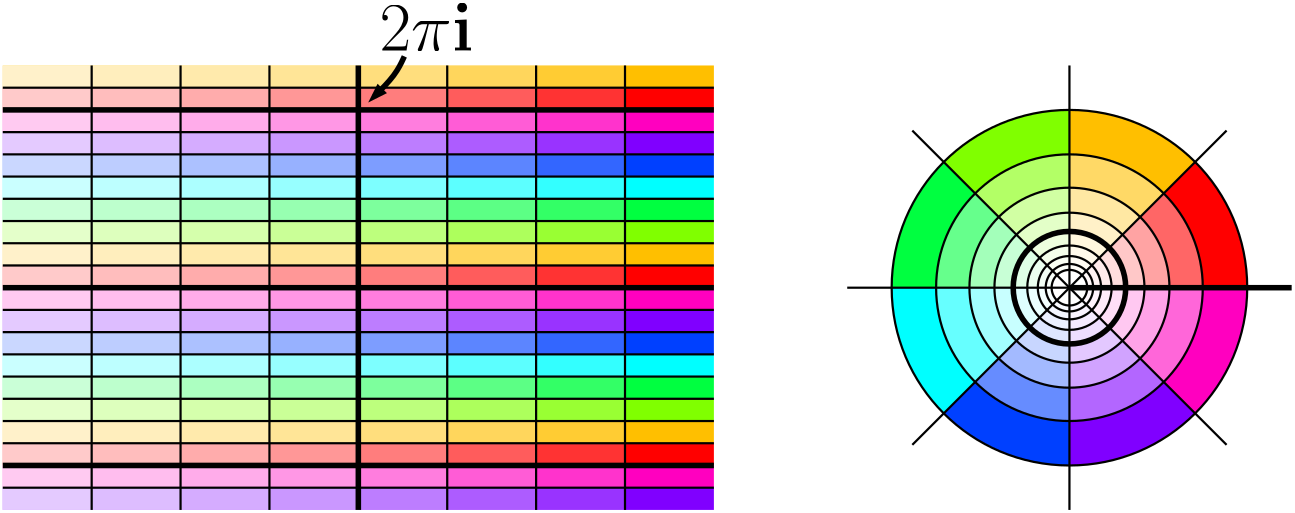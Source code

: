 <?xml version="1.0"?>
<!DOCTYPE ipe SYSTEM "ipe.dtd">
<ipe version="70107" creator="Ipe 7.1.8">
<info created="D:20140725150342" modified="D:20160228124056"/>
<preamble>\usepackage{amsmath}
\usepackage{amssymb}</preamble>
<ipestyle name="basic">
<symbol name="arrow/arc(spx)">
<path stroke="sym-stroke" fill="sym-stroke" pen="sym-pen">
0 0 m
-1 0.333 l
-1 -0.333 l
h
</path>
</symbol>
<symbol name="arrow/farc(spx)">
<path stroke="sym-stroke" fill="white" pen="sym-pen">
0 0 m
-1 0.333 l
-1 -0.333 l
h
</path>
</symbol>
<symbol name="mark/circle(sx)" transformations="translations">
<path fill="sym-stroke">
0.6 0 0 0.6 0 0 e
0.4 0 0 0.4 0 0 e
</path>
</symbol>
<symbol name="mark/disk(sx)" transformations="translations">
<path fill="sym-stroke">
0.6 0 0 0.6 0 0 e
</path>
</symbol>
<symbol name="mark/fdisk(sfx)" transformations="translations">
<group>
<path fill="sym-fill">
0.5 0 0 0.5 0 0 e
</path>
<path fill="sym-stroke" fillrule="eofill">
0.6 0 0 0.6 0 0 e
0.4 0 0 0.4 0 0 e
</path>
</group>
</symbol>
<symbol name="mark/box(sx)" transformations="translations">
<path fill="sym-stroke" fillrule="eofill">
-0.6 -0.6 m
0.6 -0.6 l
0.6 0.6 l
-0.6 0.6 l
h
-0.4 -0.4 m
0.4 -0.4 l
0.4 0.4 l
-0.4 0.4 l
h
</path>
</symbol>
<symbol name="mark/square(sx)" transformations="translations">
<path fill="sym-stroke">
-0.6 -0.6 m
0.6 -0.6 l
0.6 0.6 l
-0.6 0.6 l
h
</path>
</symbol>
<symbol name="mark/fsquare(sfx)" transformations="translations">
<group>
<path fill="sym-fill">
-0.5 -0.5 m
0.5 -0.5 l
0.5 0.5 l
-0.5 0.5 l
h
</path>
<path fill="sym-stroke" fillrule="eofill">
-0.6 -0.6 m
0.6 -0.6 l
0.6 0.6 l
-0.6 0.6 l
h
-0.4 -0.4 m
0.4 -0.4 l
0.4 0.4 l
-0.4 0.4 l
h
</path>
</group>
</symbol>
<symbol name="mark/cross(sx)" transformations="translations">
<group>
<path fill="sym-stroke">
-0.43 -0.57 m
0.57 0.43 l
0.43 0.57 l
-0.57 -0.43 l
h
</path>
<path fill="sym-stroke">
-0.43 0.57 m
0.57 -0.43 l
0.43 -0.57 l
-0.57 0.43 l
h
</path>
</group>
</symbol>
<symbol name="arrow/fnormal(spx)">
<path stroke="sym-stroke" fill="white" pen="sym-pen">
0 0 m
-1 0.333 l
-1 -0.333 l
h
</path>
</symbol>
<symbol name="arrow/pointed(spx)">
<path stroke="sym-stroke" fill="sym-stroke" pen="sym-pen">
0 0 m
-1 0.333 l
-0.8 0 l
-1 -0.333 l
h
</path>
</symbol>
<symbol name="arrow/fpointed(spx)">
<path stroke="sym-stroke" fill="white" pen="sym-pen">
0 0 m
-1 0.333 l
-0.8 0 l
-1 -0.333 l
h
</path>
</symbol>
<symbol name="arrow/linear(spx)">
<path stroke="sym-stroke" pen="sym-pen">
-1 0.333 m
0 0 l
-1 -0.333 l
</path>
</symbol>
<symbol name="arrow/fdouble(spx)">
<path stroke="sym-stroke" fill="white" pen="sym-pen">
0 0 m
-1 0.333 l
-1 -0.333 l
h
-1 0 m
-2 0.333 l
-2 -0.333 l
h
</path>
</symbol>
<symbol name="arrow/double(spx)">
<path stroke="sym-stroke" fill="sym-stroke" pen="sym-pen">
0 0 m
-1 0.333 l
-1 -0.333 l
h
-1 0 m
-2 0.333 l
-2 -0.333 l
h
</path>
</symbol>
<pen name="heavier" value="0.8"/>
<pen name="fat" value="1.2"/>
<pen name="ultrafat" value="2"/>
<symbolsize name="large" value="5"/>
<symbolsize name="small" value="2"/>
<symbolsize name="tiny" value="1.1"/>
<arrowsize name="large" value="10"/>
<arrowsize name="small" value="5"/>
<arrowsize name="tiny" value="3"/>
<color name="red" value="1 0 0"/>
<color name="green" value="0 1 0"/>
<color name="blue" value="0 0 1"/>
<color name="yellow" value="1 1 0"/>
<color name="orange" value="1 0.647 0"/>
<color name="gold" value="1 0.843 0"/>
<color name="purple" value="0.627 0.125 0.941"/>
<color name="gray" value="0.745"/>
<color name="brown" value="0.647 0.165 0.165"/>
<color name="navy" value="0 0 0.502"/>
<color name="pink" value="1 0.753 0.796"/>
<color name="seagreen" value="0.18 0.545 0.341"/>
<color name="turquoise" value="0.251 0.878 0.816"/>
<color name="violet" value="0.933 0.51 0.933"/>
<color name="darkblue" value="0 0 0.545"/>
<color name="darkcyan" value="0 0.545 0.545"/>
<color name="darkgray" value="0.663"/>
<color name="darkgreen" value="0 0.392 0"/>
<color name="darkmagenta" value="0.545 0 0.545"/>
<color name="darkorange" value="1 0.549 0"/>
<color name="darkred" value="0.545 0 0"/>
<color name="lightblue" value="0.678 0.847 0.902"/>
<color name="lightcyan" value="0.878 1 1"/>
<color name="lightgray" value="0.827"/>
<color name="lightgreen" value="0.565 0.933 0.565"/>
<color name="lightyellow" value="1 1 0.878"/>
<dashstyle name="dashed" value="[4] 0"/>
<dashstyle name="dotted" value="[1 3] 0"/>
<dashstyle name="dash dotted" value="[4 2 1 2] 0"/>
<dashstyle name="dash dot dotted" value="[4 2 1 2 1 2] 0"/>
<textsize name="large" value="\large"/>
<textsize name="small" value="\small"/>
<textsize name="tiny" value="\tiny"/>
<textsize name="Large" value="\Large"/>
<textsize name="LARGE" value="\LARGE"/>
<textsize name="huge" value="\huge"/>
<textsize name="Huge" value="\Huge"/>
<textsize name="footnote" value="\footnotesize"/>
<textstyle name="center" begin="\begin{center}" end="\end{center}"/>
<textstyle name="itemize" begin="\begin{itemize}" end="\end{itemize}"/>
<textstyle name="item" begin="\begin{itemize}\item{}" end="\end{itemize}"/>
<gridsize name="4 pts" value="4"/>
<gridsize name="8 pts (~3 mm)" value="8"/>
<gridsize name="16 pts (~6 mm)" value="16"/>
<gridsize name="32 pts (~12 mm)" value="32"/>
<gridsize name="10 pts (~3.5 mm)" value="10"/>
<gridsize name="20 pts (~7 mm)" value="20"/>
<gridsize name="14 pts (~5 mm)" value="14"/>
<gridsize name="28 pts (~10 mm)" value="28"/>
<gridsize name="56 pts (~20 mm)" value="56"/>
<anglesize name="90 deg" value="90"/>
<anglesize name="60 deg" value="60"/>
<anglesize name="45 deg" value="45"/>
<anglesize name="30 deg" value="30"/>
<anglesize name="22.5 deg" value="22.5"/>
<tiling name="falling" angle="-60" step="4" width="1"/>
<tiling name="rising" angle="30" step="4" width="1"/>
</ipestyle>
<ipestyle name="gradient">
<gradient name="radazul" type="radial" coords="226 209 0 226 209 100" extend="yes">
 <stop offset="0" color="0.592 0.592 0.988"/>
 <stop offset="1" color="0.87"/>
</gradient>
<gradient name="radverde" type="radial" coords="226 209 0 226 209 60" extend="yes">
 <stop offset="0" color="0.592 0.988 0.592"/>
 <stop offset="1" color="0.87"/>
</gradient>
<gradient name="radgris1" type="radial" coords="432 672 0 432 672 70" extend="yes">
 <stop offset="0" color="0.062"/>
 <stop offset="1" color="1"/>
</gradient>
<gradient name="radgris2" type="radial" coords="432 672 0 432 672 70" extend="yes">
 <stop offset="0" color="0.125"/>
 <stop offset="1" color="1"/>
</gradient>
<gradient name="radgris3" type="radial" coords="432 672 0 432 672 70" extend="yes">
 <stop offset="0" color="0.187"/>
 <stop offset="1" color="1"/>
</gradient>
<gradient name="radgris4" type="radial" coords="432 672 0 432 672 70" extend="yes">
 <stop offset="0" color="0.25"/>
 <stop offset="1" color="1"/>
</gradient>
<gradient name="radgris5" type="radial" coords="432 672 0 432 672 70" extend="yes">
 <stop offset="0" color="0.312"/>
 <stop offset="1" color="1"/>
</gradient>
<gradient name="radgris6" type="radial" coords="432 672 0 432 672 70" extend="yes">
 <stop offset="0" color="0.375"/>
 <stop offset="1" color="1"/>
</gradient>
<gradient name="radgris7" type="radial" coords="432 672 0 432 672 70" extend="yes">
 <stop offset="0" color="0.437"/>
 <stop offset="1" color="1"/>
</gradient>
<gradient name="radgris8" type="radial" coords="432 672 0 432 672 70" extend="yes">
 <stop offset="0" color="0.5"/>
 <stop offset="1" color="1"/>
</gradient>
<gradient name="radgris9" type="radial" coords="432 672 0 432 672 70" extend="yes">
 <stop offset="0" color="0.562"/>
 <stop offset="1" color="1"/>
</gradient>
<gradient name="radgris10" type="radial" coords="432 672 0 432 672 70" extend="yes">
 <stop offset="0" color="0.625"/>
 <stop offset="1" color="1"/>
</gradient>
<gradient name="radgris11" type="radial" coords="432 672 0 432 672 70" extend="yes">
 <stop offset="0" color="0.687"/>
 <stop offset="1" color="1"/>
</gradient>
<gradient name="radgris12" type="radial" coords="432 672 0 432 672 70" extend="yes">
 <stop offset="0" color="0.75"/>
 <stop offset="1" color="1"/>
</gradient>
<gradient name="radgris13" type="radial" coords="432 672 0 432 672 70" extend="yes">
 <stop offset="0" color="0.812"/>
 <stop offset="1" color="1"/>
</gradient>
<gradient name="radgris14" type="radial" coords="432 672 0 432 672 70" extend="yes">
 <stop offset="0" color="0.875"/>
 <stop offset="1" color="1"/>
</gradient>
<gradient name="radgris15" type="radial" coords="432 672 0 432 672 70" extend="yes">
 <stop offset="0" color="0.937"/>
 <stop offset="1" color="1"/>
</gradient>
<gradient name="radgris0" type="radial" coords="432 672 0 432 672 70" extend="yes">
 <stop offset="0" color="0"/>
 <stop offset="1" color="1"/>
</gradient>
<gradient name="lingris" type="axial" coords="309.1 485.5 309.1 400" extend="yes">
 <stop offset="0" color="0.9"/>
 <stop offset="1" color="1"/>
</gradient>
<gradient name="linnegro" type="axial" coords="309.1 485.5 309.1 400" extend="yes">
 <stop offset="0" color="0"/>
 <stop offset="1" color="1"/>
</gradient>
<gradient name="radgris" type="radial" coords="304 736 0 304 736 400" extend="yes">
 <stop offset="0" color="0.9"/>
 <stop offset="0.6" color="0.9"/>
 <stop offset="1" color="1"/>
</gradient>
<gradient name="radnegro" type="radial" coords="304 736 0 304 736 400" extend="yes">
 <stop offset="0" color="0"/>
 <stop offset="0.6" color="0"/>
 <stop offset="1" color="1"/>
</gradient>
<gradient name="fermion" type="radial" coords="396 310 2 400 300 20" extend="yes">
 <stop offset="0" color="1"/>
 <stop offset="1" color="0 0 1"/>
</gradient>
<gradient name="fermion2" type="radial" coords="396 310 2 400 300 20" extend="yes">
 <stop offset="0" color="1"/>
 <stop offset="1" color="0.2"/>
</gradient>
<gradient name="boson" type="radial" coords="300 300 0 300 300 20">
 <stop offset="0" color="1 1 0"/>
 <stop offset="1" color="1"/>
</gradient>
<gradient name="logica" type="radial" coords="297.5 341.114 0 297.5 341.114 400" extend="yes">
 <stop offset="0" color="0.2"/>
 <stop offset="1" color="1 1 0"/>
</gradient>
<gradient name="verde" type="radial" coords="297.5 341.114 0 297.5 341.114 400" extend="yes">
 <stop offset="0" color="1"/>
 <stop offset="0.6" color="1"/>
 <stop offset="1" color="0.54 0.81 0.54"/>
</gradient>
</ipestyle>
<ipestyle name="prueba">
<symbol name="arrow/arc(spx)">
<path stroke="sym-stroke" fill="sym-stroke" pen="sym-pen">
0 0 m
-1 0.333 l
-1 -0.333 l
h
</path>
</symbol>
<symbol name="arrow/farc(spx)">
<path stroke="sym-stroke" fill="white" pen="sym-pen">
0 0 m
-1 0.333 l
-1 -0.333 l
h
</path>
</symbol>
<symbol name="mark/circle(sx)" transformations="translations">
<path fill="sym-stroke">
0.6 0 0 0.6 0 0 e
0.4 0 0 0.4 0 0 e
</path>
</symbol>
<symbol name="mark/disk(sx)" transformations="translations">
<path fill="sym-stroke">
0.6 0 0 0.6 0 0 e
</path>
</symbol>
<symbol name="mark/fdisk(sfx)" transformations="translations">
<group>
<path fill="sym-fill">
0.5 0 0 0.5 0 0 e
</path>
<path fill="sym-stroke" fillrule="eofill">
0.6 0 0 0.6 0 0 e
0.4 0 0 0.4 0 0 e
</path>
</group>
</symbol>
<symbol name="mark/box(sx)" transformations="translations">
<path fill="sym-stroke" fillrule="eofill">
-0.6 -0.6 m
0.6 -0.6 l
0.6 0.6 l
-0.6 0.6 l
h
-0.4 -0.4 m
0.4 -0.4 l
0.4 0.4 l
-0.4 0.4 l
h
</path>
</symbol>
<symbol name="mark/square(sx)" transformations="translations">
<path fill="sym-stroke">
-0.6 -0.6 m
0.6 -0.6 l
0.6 0.6 l
-0.6 0.6 l
h
</path>
</symbol>
<symbol name="mark/fsquare(sfx)" transformations="translations">
<group>
<path fill="sym-fill">
-0.5 -0.5 m
0.5 -0.5 l
0.5 0.5 l
-0.5 0.5 l
h
</path>
<path fill="sym-stroke" fillrule="eofill">
-0.6 -0.6 m
0.6 -0.6 l
0.6 0.6 l
-0.6 0.6 l
h
-0.4 -0.4 m
0.4 -0.4 l
0.4 0.4 l
-0.4 0.4 l
h
</path>
</group>
</symbol>
<symbol name="mark/cross(sx)" transformations="translations">
<group>
<path fill="sym-stroke">
-0.43 -0.57 m
0.57 0.43 l
0.43 0.57 l
-0.57 -0.43 l
h
</path>
<path fill="sym-stroke">
-0.43 0.57 m
0.57 -0.43 l
0.43 -0.57 l
-0.57 0.43 l
h
</path>
</group>
</symbol>
<symbol name="arrow/fnormal(spx)">
<path stroke="sym-stroke" fill="white" pen="sym-pen">
0 0 m
-1 0.333 l
-1 -0.333 l
h
</path>
</symbol>
<symbol name="arrow/pointed(spx)">
<path stroke="sym-stroke" fill="sym-stroke" pen="sym-pen">
0 0 m
-1 0.333 l
-0.8 0 l
-1 -0.333 l
h
</path>
</symbol>
<symbol name="arrow/fpointed(spx)">
<path stroke="sym-stroke" fill="white" pen="sym-pen">
0 0 m
-1 0.333 l
-0.8 0 l
-1 -0.333 l
h
</path>
</symbol>
<symbol name="arrow/linear(spx)">
<path stroke="sym-stroke" pen="sym-pen">
-1 0.333 m
0 0 l
-1 -0.333 l
</path>
</symbol>
<symbol name="arrow/fdouble(spx)">
<path stroke="sym-stroke" fill="white" pen="sym-pen">
0 0 m
-1 0.333 l
-1 -0.333 l
h
-1 0 m
-2 0.333 l
-2 -0.333 l
h
</path>
</symbol>
<symbol name="arrow/double(spx)">
<path stroke="sym-stroke" fill="sym-stroke" pen="sym-pen">
0 0 m
-1 0.333 l
-1 -0.333 l
h
-1 0 m
-2 0.333 l
-2 -0.333 l
h
</path>
</symbol>
<pen name="heavier" value="0.8"/>
<pen name="fat" value="1.2"/>
<pen name="ultrafat" value="2"/>
<symbolsize name="large" value="5"/>
<symbolsize name="small" value="2"/>
<symbolsize name="tiny" value="1.1"/>
<arrowsize name="large" value="10"/>
<arrowsize name="small" value="5"/>
<arrowsize name="tiny" value="3"/>
<color name="red" value="1 0 0"/>
<color name="green" value="0 1 0"/>
<color name="blue" value="0 0 1"/>
<color name="yellow" value="1 1 0"/>
<color name="orange" value="1 0.647 0"/>
<color name="gold" value="1 0.843 0"/>
<color name="purple" value="0.627 0.125 0.941"/>
<color name="gray" value="0.745"/>
<color name="brown" value="0.647 0.165 0.165"/>
<color name="navy" value="0 0 0.502"/>
<color name="pink" value="1 0.753 0.796"/>
<color name="seagreen" value="0.18 0.545 0.341"/>
<color name="turquoise" value="0.251 0.878 0.816"/>
<color name="violet" value="0.933 0.51 0.933"/>
<color name="darkblue" value="0 0 0.545"/>
<color name="darkcyan" value="0 0.545 0.545"/>
<color name="darkgray" value="0.663"/>
<color name="darkgreen" value="0 0.392 0"/>
<color name="darkmagenta" value="0.545 0 0.545"/>
<color name="darkorange" value="1 0.549 0"/>
<color name="darkred" value="0.545 0 0"/>
<color name="lightblue" value="0.678 0.847 0.902"/>
<color name="lightcyan" value="0.878 1 1"/>
<color name="lightgray" value="0.827"/>
<color name="lightgreen" value="0.565 0.933 0.565"/>
<color name="lightyellow" value="1 1 0.878"/>
<color name="gray7" value="0.87"/>
<color name="azul" value="0.237 0.659 0.659"/>
<color name="amarillo" value="0.957 0.969 0.714"/>
<dashstyle name="dashed" value="[4] 0"/>
<dashstyle name="dotted" value="[1 3] 0"/>
<dashstyle name="dash dotted" value="[4 2 1 2] 0"/>
<dashstyle name="dash dot dotted" value="[4 2 1 2 1 2] 0"/>
<dashstyle name="medium dashed" value="[8] 0"/>
<dashstyle name="large dashed" value="[12] 0"/>
<dashstyle name="Large dashed" value="[16] 0"/>
<dashstyle name="large dotted" value="[2 4] 0"/>
<textsize name="large" value="\large"/>
<textsize name="small" value="\small"/>
<textsize name="tiny" value="\tiny"/>
<textsize name="Large" value="\Large"/>
<textsize name="LARGE" value="\LARGE"/>
<textsize name="huge" value="\huge"/>
<textsize name="Huge" value="\Huge"/>
<textsize name="footnote" value="\footnotesize"/>
<textstyle name="center" begin="\begin{center}" end="\end{center}"/>
<textstyle name="itemize" begin="\begin{itemize}" end="\end{itemize}"/>
<textstyle name="item" begin="\begin{itemize}\item{}" end="\end{itemize}"/>
<gridsize name="4 pts" value="4"/>
<gridsize name="8 pts (~3 mm)" value="8"/>
<gridsize name="16 pts (~6 mm)" value="16"/>
<gridsize name="32 pts (~12 mm)" value="32"/>
<gridsize name="10 pts (~3.5 mm)" value="10"/>
<gridsize name="20 pts (~7 mm)" value="20"/>
<gridsize name="14 pts (~5 mm)" value="14"/>
<gridsize name="28 pts (~10 mm)" value="28"/>
<gridsize name="56 pts (~20 mm)" value="56"/>
<anglesize name="90 deg" value="90"/>
<anglesize name="60 deg" value="60"/>
<anglesize name="45 deg" value="45"/>
<anglesize name="30 deg" value="30"/>
<anglesize name="22.5 deg" value="22.5"/>
<opacity name="5%" value="0.05"/>
<opacity name="10%" value="0.1"/>
<opacity name="20%" value="0.2"/>
<opacity name="30%" value="0.3"/>
<opacity name="40%" value="0.4"/>
<opacity name="50%" value="0.5"/>
<opacity name="60%" value="0.6"/>
<opacity name="70%" value="0.7"/>
<opacity name="80%" value="0.8"/>
<opacity name="90%" value="0.9"/>
<gradient name="ball" type="radial" coords="-4 10 2 0 0 18">
 <stop offset="0" color="1"/>
 <stop offset="1" color="0 0 1"/>
</gradient>
<tiling name="falling" angle="-60" step="4" width="1"/>
<tiling name="rising" angle="30" step="4" width="1"/>
</ipestyle>
<page>
<layer name="alpha"/>
<view layers="alpha" active="alpha"/>
<path layer="alpha" matrix="1 0 0 1 0 56" fill="1 0 0.749">
64 584 m
64 576 l
320 576 l
320 584 l
h
</path>
<path matrix="1 0 0 1 0 48" fill="0.502 0 1">
64 584 m
64 576 l
320 576 l
320 584 l
h
</path>
<path matrix="1 0 0 1 0 40" fill="0 0.251 1">
64 584 m
64 576 l
320 576 l
320 584 l
h
</path>
<path matrix="1 0 0 1 0 24" fill="0 1 0.251">
64 584 m
64 576 l
320 576 l
320 584 l
h
</path>
<path matrix="1 0 0 1 0 32" fill="0 1 1">
64 584 m
64 576 l
320 576 l
320 584 l
h
</path>
<path matrix="1 0 0 1 0 16" fill="0.502 1 0">
64 584 m
64 576 l
320 576 l
320 584 l
h
</path>
<path matrix="1 0 0 1 0 8" fill="1 0.749 0">
64 584 m
64 576 l
320 576 l
320 584 l
h
</path>
<path fill="1 0 0">
64 584 m
64 576 l
320 576 l
320 584 l
h
</path>
<path matrix="1 0 0 1 0 -8" fill="1 0 0.749">
64 584 m
64 576 l
320 576 l
320 584 l
h
</path>
<path matrix="1 0 0 1 0 -16" fill="0.502 0 1">
64 584 m
64 576 l
320 576 l
320 584 l
h
</path>
<path matrix="1 0 0 1 0 -24" fill="0 0.251 1">
64 584 m
64 576 l
320 576 l
320 584 l
h
</path>
<path matrix="1 0 0 1 0 -40" fill="0 1 0.251">
64 584 m
64 576 l
320 576 l
320 584 l
h
</path>
<path matrix="1 0 0 1 0 -32" fill="0 1 1">
64 584 m
64 576 l
320 576 l
320 584 l
h
</path>
<path matrix="1 0 0 1 0 -48" fill="0.502 1 0">
64 584 m
64 576 l
320 576 l
320 584 l
h
</path>
<path matrix="1 0 0 1 0 -56" fill="1 0.749 0">
64 584 m
64 576 l
320 576 l
320 584 l
h
</path>
<path matrix="1 0 0 1 0 -64" fill="1 0 0">
64 584 m
64 576 l
320 576 l
320 584 l
h
</path>
<path matrix="1 0 0 1 0 72" fill="1 0.749 0">
64 584 m
64 576 l
320 576 l
320 584 l
h
</path>
<path matrix="1 0 0 1 0 64" fill="1 0 0">
64 584 m
64 576 l
320 576 l
320 584 l
h
</path>
<path matrix="1 0 0 1 0 -72" fill="1 0 0.749">
64 584 m
64 576 l
320 576 l
320 584 l
h
</path>
<path matrix="1 0 0 1 0 -80" fill="0.502 0 1">
64 584 m
64 576 l
320 576 l
320 584 l
h
</path>
<path matrix="1 0 0 1 0 200" fill="white" opacity="20%">
64 456 m
64 296 l
288 296 l
288 456 l
h
</path>
<path matrix="1 0 0 1 0 200" fill="white" opacity="20%">
64 456 m
64 296 l
256 296 l
256 456 l
h
</path>
<path matrix="1 0 0 1 0 200" fill="white" opacity="20%">
64 456 m
64 296 l
224 296 l
224 456 l
h
</path>
<path matrix="1 0 0 1 0 200" fill="white" opacity="20%">
64 456 m
64 296 l
192 296 l
192 456 l
h
</path>
<path matrix="1 0 0 1 0 200" fill="white" opacity="20%">
64 456 m
64 296 l
160 296 l
160 456 l
h
</path>
<path matrix="1 0 0 1 0 200" fill="white" opacity="20%">
64 456 m
64 296 l
128 296 l
128 456 l
h
</path>
<path matrix="1 0 0 1 0 200" fill="white" opacity="20%">
64 456 m
64 296 l
96 296 l
96 456 l
h
</path>
<path matrix="0.75 0 0 0.75 112 144" fill="1 0 0.749">
481.941 542.059
481.941 542.059
481.941 542.059
493.255 530.745
493.255 530.745
493.255 530.745
495.688 533.316
497.693 535.668
501.053 540.203
504.517 545.97
507.761 553.095
509.146 557.101
510.443 561.967
511.12 565.426
511.612 568.961
511.95 573.48
512 576
512 576
512 576
496 576
496 576
496 576
495.851 572.223
495.582 569.682
494.983 566.173
494.015 562.34
493.131 559.654
491.816 556.4
490.546 553.777
488.773 550.671
487.453 548.66
485.491 546.026
483.956 544.201 u
</path>
<path matrix="0 -0.75 0.75 0 16.0002 912" fill="0.502 0 1">
496 576
496 576
496 576
512 576
512 576
512 576
511.902 579.539
511.657 582.619
510.826 588.202
509.198 594.73
506.454 602.061
504.6 605.873
502.076 610.231
500.11 613.156
497.957 616.003
495.001 619.438
493.255 621.255
493.255 621.255
493.255 621.255
481.941 609.941
481.941 609.941
481.941 609.941
484.507 607.165
486.113 605.178
488.171 602.274
490.197 598.879
491.471 596.354
492.842 593.123
493.798 590.37
494.741 586.921
495.23 584.565
495.705 581.316
495.91 578.94 u
</path>
<path matrix="-0.53033 -0.53033 0.53033 -0.53033 380.118 1119.06" fill="0 0.251 1">
496 576
496 576
496 576
512 576
512 576
512 576
511.902 579.539
511.657 582.619
510.826 588.202
509.198 594.73
506.454 602.061
504.6 605.873
502.076 610.231
500.11 613.156
497.957 616.003
495.001 619.438
493.255 621.255
493.255 621.255
493.255 621.255
481.941 609.941
481.941 609.941
481.941 609.941
484.507 607.165
486.113 605.178
488.171 602.274
490.197 598.879
491.471 596.354
492.842 593.123
493.798 590.37
494.741 586.921
495.23 584.565
495.705 581.316
495.91 578.94 u
</path>
<path matrix="-0.75 0 0 -0.75 784 1008" fill="0 1 1">
496 576
496 576
496 576
512 576
512 576
512 576
511.902 579.539
511.657 582.619
510.826 588.202
509.198 594.73
506.454 602.061
504.6 605.873
502.076 610.231
500.11 613.156
497.957 616.003
495.001 619.438
493.255 621.255
493.255 621.255
493.255 621.255
481.941 609.941
481.941 609.941
481.941 609.941
484.507 607.165
486.113 605.178
488.171 602.274
490.197 598.879
491.471 596.354
492.842 593.123
493.798 590.37
494.741 586.921
495.23 584.565
495.705 581.316
495.91 578.94 u
</path>
<path matrix="-0.53033 0.53033 -0.53033 -0.53033 991.058 643.882" fill="0 1 0.251">
496 576
496 576
496 576
512 576
512 576
512 576
511.902 579.539
511.657 582.619
510.826 588.202
509.198 594.73
506.454 602.061
504.6 605.873
502.076 610.231
500.11 613.156
497.957 616.003
495.001 619.438
493.255 621.255
493.255 621.255
493.255 621.255
481.941 609.941
481.941 609.941
481.941 609.941
484.507 607.165
486.113 605.178
488.171 602.274
490.197 598.879
491.471 596.354
492.842 593.123
493.798 590.37
494.741 586.921
495.23 584.565
495.705 581.316
495.91 578.94 u
</path>
<path matrix="0 0.75 -0.75 0 880 240" fill="0.502 1 0">
496 576
496 576
496 576
512 576
512 576
512 576
511.902 579.539
511.657 582.619
510.826 588.202
509.198 594.73
506.454 602.061
504.6 605.873
502.076 610.231
500.11 613.156
497.957 616.003
495.001 619.438
493.255 621.255
493.255 621.255
493.255 621.255
481.941 609.941
481.941 609.941
481.941 609.941
484.507 607.165
486.113 605.178
488.171 602.274
490.197 598.879
491.471 596.354
492.842 593.123
493.798 590.37
494.741 586.921
495.23 584.565
495.705 581.316
495.91 578.94 u
</path>
<path matrix="0.53033 0.53033 -0.53033 0.53033 515.882 32.9421" fill="1 0.749 0">
496 576
496 576
496 576
512 576
512 576
512 576
511.902 579.539
511.657 582.619
510.826 588.202
509.198 594.73
506.454 602.061
504.6 605.873
502.076 610.231
500.11 613.156
497.957 616.003
495.001 619.438
493.255 621.255
493.255 621.255
493.255 621.255
481.941 609.941
481.941 609.941
481.941 609.941
484.507 607.165
486.113 605.178
488.171 602.274
490.197 598.879
491.471 596.354
492.842 593.123
493.798 590.37
494.741 586.921
495.23 584.565
495.705 581.316
495.91 578.94 u
</path>
<path matrix="0.75 0 0 0.75 112 144" fill="1 0 0">
496 576
496 576
496 576
512 576
512 576
512 576
511.902 579.539
511.657 582.619
510.826 588.202
509.198 594.73
506.454 602.061
504.6 605.873
502.076 610.231
500.11 613.156
497.957 616.003
495.001 619.438
493.255 621.255
493.255 621.255
493.255 621.255
481.941 609.941
481.941 609.941
481.941 609.941
484.507 607.165
486.113 605.178
488.171 602.274
490.197 598.879
491.471 596.354
492.842 593.123
493.798 590.37
494.741 586.921
495.23 584.565
495.705 581.316
495.91 578.94 u
</path>
<path matrix="0.5625 0 0 0.5625 196 252" fill="1 0 0.749">
481.941 542.059
481.941 542.059
481.941 542.059
493.255 530.745
493.255 530.745
493.255 530.745
495.688 533.316
497.693 535.668
501.053 540.203
504.517 545.97
507.761 553.095
509.146 557.101
510.443 561.967
511.12 565.426
511.612 568.961
511.95 573.48
512 576
512 576
512 576
496 576
496 576
496 576
495.851 572.223
495.582 569.682
494.983 566.173
494.015 562.34
493.131 559.654
491.816 556.4
490.546 553.777
488.773 550.671
487.453 548.66
485.491 546.026
483.956 544.201 u
</path>
<path matrix="0 -0.5625 0.5625 0 124 828" fill="0.502 0 1">
496 576
496 576
496 576
512 576
512 576
512 576
511.902 579.539
511.657 582.619
510.826 588.202
509.198 594.73
506.454 602.061
504.6 605.873
502.076 610.231
500.11 613.156
497.957 616.003
495.001 619.438
493.255 621.255
493.255 621.255
493.255 621.255
481.941 609.941
481.941 609.941
481.941 609.941
484.507 607.165
486.113 605.178
488.171 602.274
490.197 598.879
491.471 596.354
492.842 593.123
493.798 590.37
494.741 586.921
495.23 584.565
495.705 581.316
495.91 578.94 u
</path>
<path matrix="-0.397748 -0.397748 0.397748 -0.397748 397.088 983.294" fill="0 0.251 1">
496 576
496 576
496 576
512 576
512 576
512 576
511.902 579.539
511.657 582.619
510.826 588.202
509.198 594.73
506.454 602.061
504.6 605.873
502.076 610.231
500.11 613.156
497.957 616.003
495.001 619.438
493.255 621.255
493.255 621.255
493.255 621.255
481.941 609.941
481.941 609.941
481.941 609.941
484.507 607.165
486.113 605.178
488.171 602.274
490.197 598.879
491.471 596.354
492.842 593.123
493.798 590.37
494.741 586.921
495.23 584.565
495.705 581.316
495.91 578.94 u
</path>
<path matrix="-0.5625 0 0 -0.5625 700 900" fill="0 1 1">
496 576
496 576
496 576
512 576
512 576
512 576
511.902 579.539
511.657 582.619
510.826 588.202
509.198 594.73
506.454 602.061
504.6 605.873
502.076 610.231
500.11 613.156
497.957 616.003
495.001 619.438
493.255 621.255
493.255 621.255
493.255 621.255
481.941 609.941
481.941 609.941
481.941 609.941
484.507 607.165
486.113 605.178
488.171 602.274
490.197 598.879
491.471 596.354
492.842 593.123
493.798 590.37
494.741 586.921
495.23 584.565
495.705 581.316
495.91 578.94 u
</path>
<path matrix="-0.397748 0.397748 -0.397748 -0.397748 855.293 626.912" fill="0 1 0.251">
496 576
496 576
496 576
512 576
512 576
512 576
511.902 579.539
511.657 582.619
510.826 588.202
509.198 594.73
506.454 602.061
504.6 605.873
502.076 610.231
500.11 613.156
497.957 616.003
495.001 619.438
493.255 621.255
493.255 621.255
493.255 621.255
481.941 609.941
481.941 609.941
481.941 609.941
484.507 607.165
486.113 605.178
488.171 602.274
490.197 598.879
491.471 596.354
492.842 593.123
493.798 590.37
494.741 586.921
495.23 584.565
495.705 581.316
495.91 578.94 u
</path>
<path matrix="0 0.5625 -0.5625 0 772 324" fill="0.502 1 0">
496 576
496 576
496 576
512 576
512 576
512 576
511.902 579.539
511.657 582.619
510.826 588.202
509.198 594.73
506.454 602.061
504.6 605.873
502.076 610.231
500.11 613.156
497.957 616.003
495.001 619.438
493.255 621.255
493.255 621.255
493.255 621.255
481.941 609.941
481.941 609.941
481.941 609.941
484.507 607.165
486.113 605.178
488.171 602.274
490.197 598.879
491.471 596.354
492.842 593.123
493.798 590.37
494.741 586.921
495.23 584.565
495.705 581.316
495.91 578.94 u
</path>
<path matrix="0.397748 0.397748 -0.397748 0.397748 498.912 168.707" fill="1 0.749 0">
496 576
496 576
496 576
512 576
512 576
512 576
511.902 579.539
511.657 582.619
510.826 588.202
509.198 594.73
506.454 602.061
504.6 605.873
502.076 610.231
500.11 613.156
497.957 616.003
495.001 619.438
493.255 621.255
493.255 621.255
493.255 621.255
481.941 609.941
481.941 609.941
481.941 609.941
484.507 607.165
486.113 605.178
488.171 602.274
490.197 598.879
491.471 596.354
492.842 593.123
493.798 590.37
494.741 586.921
495.23 584.565
495.705 581.316
495.91 578.94 u
</path>
<path matrix="0.5625 0 0 0.5625 196 252" fill="1 0 0">
496 576
496 576
496 576
512 576
512 576
512 576
511.902 579.539
511.657 582.619
510.826 588.202
509.198 594.73
506.454 602.061
504.6 605.873
502.076 610.231
500.11 613.156
497.957 616.003
495.001 619.438
493.255 621.255
493.255 621.255
493.255 621.255
481.941 609.941
481.941 609.941
481.941 609.941
484.507 607.165
486.113 605.178
488.171 602.274
490.197 598.879
491.471 596.354
492.842 593.123
493.798 590.37
494.741 586.921
495.23 584.565
495.705 581.316
495.91 578.94 u
</path>
<path matrix="0.421875 0 0 0.421875 259 333" fill="1 0 0.749">
481.941 542.059
481.941 542.059
481.941 542.059
493.255 530.745
493.255 530.745
493.255 530.745
495.688 533.316
497.693 535.668
501.053 540.203
504.517 545.97
507.761 553.095
509.146 557.101
510.443 561.967
511.12 565.426
511.612 568.961
511.95 573.48
512 576
512 576
512 576
496 576
496 576
496 576
495.851 572.223
495.582 569.682
494.983 566.173
494.015 562.34
493.131 559.654
491.816 556.4
490.546 553.777
488.773 550.671
487.453 548.66
485.491 546.026
483.956 544.201 u
</path>
<path matrix="0 -0.421875 0.421875 0 205 765" fill="0.502 0 1">
496 576
496 576
496 576
512 576
512 576
512 576
511.902 579.539
511.657 582.619
510.826 588.202
509.198 594.73
506.454 602.061
504.6 605.873
502.076 610.231
500.11 613.156
497.957 616.003
495.001 619.438
493.255 621.255
493.255 621.255
493.255 621.255
481.941 609.941
481.941 609.941
481.941 609.941
484.507 607.165
486.113 605.178
488.171 602.274
490.197 598.879
491.471 596.354
492.842 593.123
493.798 590.37
494.741 586.921
495.23 584.565
495.705 581.316
495.91 578.94 u
</path>
<path matrix="-0.298311 -0.298311 0.298311 -0.298311 409.816 881.47" fill="0 0.251 1">
496 576
496 576
496 576
512 576
512 576
512 576
511.902 579.539
511.657 582.619
510.826 588.202
509.198 594.73
506.454 602.061
504.6 605.873
502.076 610.231
500.11 613.156
497.957 616.003
495.001 619.438
493.255 621.255
493.255 621.255
493.255 621.255
481.941 609.941
481.941 609.941
481.941 609.941
484.507 607.165
486.113 605.178
488.171 602.274
490.197 598.879
491.471 596.354
492.842 593.123
493.798 590.37
494.741 586.921
495.23 584.565
495.705 581.316
495.91 578.94 u
</path>
<path matrix="-0.421875 0 0 -0.421875 637 819" fill="0 1 1">
496 576
496 576
496 576
512 576
512 576
512 576
511.902 579.539
511.657 582.619
510.826 588.202
509.198 594.73
506.454 602.061
504.6 605.873
502.076 610.231
500.11 613.156
497.957 616.003
495.001 619.438
493.255 621.255
493.255 621.255
493.255 621.255
481.941 609.941
481.941 609.941
481.941 609.941
484.507 607.165
486.113 605.178
488.171 602.274
490.197 598.879
491.471 596.354
492.842 593.123
493.798 590.37
494.741 586.921
495.23 584.565
495.705 581.316
495.91 578.94 u
</path>
<path matrix="-0.298311 0.298311 -0.298311 -0.298311 753.47 614.184" fill="0 1 0.251">
496 576
496 576
496 576
512 576
512 576
512 576
511.902 579.539
511.657 582.619
510.826 588.202
509.198 594.73
506.454 602.061
504.6 605.873
502.076 610.231
500.11 613.156
497.957 616.003
495.001 619.438
493.255 621.255
493.255 621.255
493.255 621.255
481.941 609.941
481.941 609.941
481.941 609.941
484.507 607.165
486.113 605.178
488.171 602.274
490.197 598.879
491.471 596.354
492.842 593.123
493.798 590.37
494.741 586.921
495.23 584.565
495.705 581.316
495.91 578.94 u
</path>
<path matrix="0 0.421875 -0.421875 0 691 387" fill="0.502 1 0">
496 576
496 576
496 576
512 576
512 576
512 576
511.902 579.539
511.657 582.619
510.826 588.202
509.198 594.73
506.454 602.061
504.6 605.873
502.076 610.231
500.11 613.156
497.957 616.003
495.001 619.438
493.255 621.255
493.255 621.255
493.255 621.255
481.941 609.941
481.941 609.941
481.941 609.941
484.507 607.165
486.113 605.178
488.171 602.274
490.197 598.879
491.471 596.354
492.842 593.123
493.798 590.37
494.741 586.921
495.23 584.565
495.705 581.316
495.91 578.94 u
</path>
<path matrix="0.298311 0.298311 -0.298311 0.298311 486.184 270.53" fill="1 0.749 0">
496 576
496 576
496 576
512 576
512 576
512 576
511.902 579.539
511.657 582.619
510.826 588.202
509.198 594.73
506.454 602.061
504.6 605.873
502.076 610.231
500.11 613.156
497.957 616.003
495.001 619.438
493.255 621.255
493.255 621.255
493.255 621.255
481.941 609.941
481.941 609.941
481.941 609.941
484.507 607.165
486.113 605.178
488.171 602.274
490.197 598.879
491.471 596.354
492.842 593.123
493.798 590.37
494.741 586.921
495.23 584.565
495.705 581.316
495.91 578.94 u
</path>
<path matrix="0.421875 0 0 0.421875 259 333" fill="1 0 0">
496 576
496 576
496 576
512 576
512 576
512 576
511.902 579.539
511.657 582.619
510.826 588.202
509.198 594.73
506.454 602.061
504.6 605.873
502.076 610.231
500.11 613.156
497.957 616.003
495.001 619.438
493.255 621.255
493.255 621.255
493.255 621.255
481.941 609.941
481.941 609.941
481.941 609.941
484.507 607.165
486.113 605.178
488.171 602.274
490.197 598.879
491.471 596.354
492.842 593.123
493.798 590.37
494.741 586.921
495.23 584.565
495.705 581.316
495.91 578.94 u
</path>
<path matrix="0.316406 0 0 0.316406 306.25 393.75" fill="1 0 0.749">
481.941 542.059
481.941 542.059
481.941 542.059
493.255 530.745
493.255 530.745
493.255 530.745
495.688 533.316
497.693 535.668
501.053 540.203
504.517 545.97
507.761 553.095
509.146 557.101
510.443 561.967
511.12 565.426
511.612 568.961
511.95 573.48
512 576
512 576
512 576
496 576
496 576
496 576
495.851 572.223
495.582 569.682
494.983 566.173
494.015 562.34
493.131 559.654
491.816 556.4
490.546 553.777
488.773 550.671
487.453 548.66
485.491 546.026
483.956 544.201 u
</path>
<path matrix="0 -0.316406 0.316406 0 265.75 717.75" fill="0.502 0 1">
496 576
496 576
496 576
512 576
512 576
512 576
511.902 579.539
511.657 582.619
510.826 588.202
509.198 594.73
506.454 602.061
504.6 605.873
502.076 610.231
500.11 613.156
497.957 616.003
495.001 619.438
493.255 621.255
493.255 621.255
493.255 621.255
481.941 609.941
481.941 609.941
481.941 609.941
484.507 607.165
486.113 605.178
488.171 602.274
490.197 598.879
491.471 596.354
492.842 593.123
493.798 590.37
494.741 586.921
495.23 584.565
495.705 581.316
495.91 578.94 u
</path>
<path matrix="-0.223733 -0.223733 0.223733 -0.223733 419.362 805.103" fill="0 0.251 1">
496 576
496 576
496 576
512 576
512 576
512 576
511.902 579.539
511.657 582.619
510.826 588.202
509.198 594.73
506.454 602.061
504.6 605.873
502.076 610.231
500.11 613.156
497.957 616.003
495.001 619.438
493.255 621.255
493.255 621.255
493.255 621.255
481.941 609.941
481.941 609.941
481.941 609.941
484.507 607.165
486.113 605.178
488.171 602.274
490.197 598.879
491.471 596.354
492.842 593.123
493.798 590.37
494.741 586.921
495.23 584.565
495.705 581.316
495.91 578.94 u
</path>
<path matrix="-0.316406 0 0 -0.316406 589.75 758.25" fill="0 1 1">
496 576
496 576
496 576
512 576
512 576
512 576
511.902 579.539
511.657 582.619
510.826 588.202
509.198 594.73
506.454 602.061
504.6 605.873
502.076 610.231
500.11 613.156
497.957 616.003
495.001 619.438
493.255 621.255
493.255 621.255
493.255 621.255
481.941 609.941
481.941 609.941
481.941 609.941
484.507 607.165
486.113 605.178
488.171 602.274
490.197 598.879
491.471 596.354
492.842 593.123
493.798 590.37
494.741 586.921
495.23 584.565
495.705 581.316
495.91 578.94 u
</path>
<path matrix="-0.223733 0.223733 -0.223733 -0.223733 677.103 604.638" fill="0 1 0.251">
496 576
496 576
496 576
512 576
512 576
512 576
511.902 579.539
511.657 582.619
510.826 588.202
509.198 594.73
506.454 602.061
504.6 605.873
502.076 610.231
500.11 613.156
497.957 616.003
495.001 619.438
493.255 621.255
493.255 621.255
493.255 621.255
481.941 609.941
481.941 609.941
481.941 609.941
484.507 607.165
486.113 605.178
488.171 602.274
490.197 598.879
491.471 596.354
492.842 593.123
493.798 590.37
494.741 586.921
495.23 584.565
495.705 581.316
495.91 578.94 u
</path>
<path matrix="0 0.316406 -0.316406 0 630.25 434.25" fill="0.502 1 0">
496 576
496 576
496 576
512 576
512 576
512 576
511.902 579.539
511.657 582.619
510.826 588.202
509.198 594.73
506.454 602.061
504.6 605.873
502.076 610.231
500.11 613.156
497.957 616.003
495.001 619.438
493.255 621.255
493.255 621.255
493.255 621.255
481.941 609.941
481.941 609.941
481.941 609.941
484.507 607.165
486.113 605.178
488.171 602.274
490.197 598.879
491.471 596.354
492.842 593.123
493.798 590.37
494.741 586.921
495.23 584.565
495.705 581.316
495.91 578.94 u
</path>
<path matrix="0.223733 0.223733 -0.223733 0.223733 476.638 346.898" fill="1 0.749 0">
496 576
496 576
496 576
512 576
512 576
512 576
511.902 579.539
511.657 582.619
510.826 588.202
509.198 594.73
506.454 602.061
504.6 605.873
502.076 610.231
500.11 613.156
497.957 616.003
495.001 619.438
493.255 621.255
493.255 621.255
493.255 621.255
481.941 609.941
481.941 609.941
481.941 609.941
484.507 607.165
486.113 605.178
488.171 602.274
490.197 598.879
491.471 596.354
492.842 593.123
493.798 590.37
494.741 586.921
495.23 584.565
495.705 581.316
495.91 578.94 u
</path>
<path matrix="0.316406 0 0 0.316406 306.25 393.75" fill="1 0 0">
496 576
496 576
496 576
512 576
512 576
512 576
511.902 579.539
511.657 582.619
510.826 588.202
509.198 594.73
506.454 602.061
504.6 605.873
502.076 610.231
500.11 613.156
497.957 616.003
495.001 619.438
493.255 621.255
493.255 621.255
493.255 621.255
481.941 609.941
481.941 609.941
481.941 609.941
484.507 607.165
486.113 605.178
488.171 602.274
490.197 598.879
491.471 596.354
492.842 593.123
493.798 590.37
494.741 586.921
495.23 584.565
495.705 581.316
495.91 578.94 u
</path>
<path matrix="0.237305 0 0 0.237305 341.687 439.313" fill="1 0 0.749">
481.941 542.059
481.941 542.059
481.941 542.059
493.255 530.745
493.255 530.745
493.255 530.745
495.688 533.316
497.693 535.668
501.053 540.203
504.517 545.97
507.761 553.095
509.146 557.101
510.443 561.967
511.12 565.426
511.612 568.961
511.95 573.48
512 576
512 576
512 576
496 576
496 576
496 576
495.851 572.223
495.582 569.682
494.983 566.173
494.015 562.34
493.131 559.654
491.816 556.4
490.546 553.777
488.773 550.671
487.453 548.66
485.491 546.026
483.956 544.201 u
</path>
<path matrix="0 -0.237305 0.237305 0 311.312 682.313" fill="0.502 0 1">
496 576
496 576
496 576
512 576
512 576
512 576
511.902 579.539
511.657 582.619
510.826 588.202
509.198 594.73
506.454 602.061
504.6 605.873
502.076 610.231
500.11 613.156
497.957 616.003
495.001 619.438
493.255 621.255
493.255 621.255
493.255 621.255
481.941 609.941
481.941 609.941
481.941 609.941
484.507 607.165
486.113 605.178
488.171 602.274
490.197 598.879
491.471 596.354
492.842 593.123
493.798 590.37
494.741 586.921
495.23 584.565
495.705 581.316
495.91 578.94 u
</path>
<path matrix="-0.1678 -0.1678 0.1678 -0.1678 426.521 747.827" fill="0 0.251 1">
496 576
496 576
496 576
512 576
512 576
512 576
511.902 579.539
511.657 582.619
510.826 588.202
509.198 594.73
506.454 602.061
504.6 605.873
502.076 610.231
500.11 613.156
497.957 616.003
495.001 619.438
493.255 621.255
493.255 621.255
493.255 621.255
481.941 609.941
481.941 609.941
481.941 609.941
484.507 607.165
486.113 605.178
488.171 602.274
490.197 598.879
491.471 596.354
492.842 593.123
493.798 590.37
494.741 586.921
495.23 584.565
495.705 581.316
495.91 578.94 u
</path>
<path matrix="-0.237305 0 0 -0.237305 554.312 712.688" fill="0 1 1">
496 576
496 576
496 576
512 576
512 576
512 576
511.902 579.539
511.657 582.619
510.826 588.202
509.198 594.73
506.454 602.061
504.6 605.873
502.076 610.231
500.11 613.156
497.957 616.003
495.001 619.438
493.255 621.255
493.255 621.255
493.255 621.255
481.941 609.941
481.941 609.941
481.941 609.941
484.507 607.165
486.113 605.178
488.171 602.274
490.197 598.879
491.471 596.354
492.842 593.123
493.798 590.37
494.741 586.921
495.23 584.565
495.705 581.316
495.91 578.94 u
</path>
<path matrix="-0.1678 0.1678 -0.1678 -0.1678 619.827 597.479" fill="0 1 0.251">
496 576
496 576
496 576
512 576
512 576
512 576
511.902 579.539
511.657 582.619
510.826 588.202
509.198 594.73
506.454 602.061
504.6 605.873
502.076 610.231
500.11 613.156
497.957 616.003
495.001 619.438
493.255 621.255
493.255 621.255
493.255 621.255
481.941 609.941
481.941 609.941
481.941 609.941
484.507 607.165
486.113 605.178
488.171 602.274
490.197 598.879
491.471 596.354
492.842 593.123
493.798 590.37
494.741 586.921
495.23 584.565
495.705 581.316
495.91 578.94 u
</path>
<path matrix="0 0.237305 -0.237305 0 584.688 469.688" fill="0.502 1 0">
496 576
496 576
496 576
512 576
512 576
512 576
511.902 579.539
511.657 582.619
510.826 588.202
509.198 594.73
506.454 602.061
504.6 605.873
502.076 610.231
500.11 613.156
497.957 616.003
495.001 619.438
493.255 621.255
493.255 621.255
493.255 621.255
481.941 609.941
481.941 609.941
481.941 609.941
484.507 607.165
486.113 605.178
488.171 602.274
490.197 598.879
491.471 596.354
492.842 593.123
493.798 590.37
494.741 586.921
495.23 584.565
495.705 581.316
495.91 578.94 u
</path>
<path matrix="0.1678 0.1678 -0.1678 0.1678 469.478 404.173" fill="1 0.749 0">
496 576
496 576
496 576
512 576
512 576
512 576
511.902 579.539
511.657 582.619
510.826 588.202
509.198 594.73
506.454 602.061
504.6 605.873
502.076 610.231
500.11 613.156
497.957 616.003
495.001 619.438
493.255 621.255
493.255 621.255
493.255 621.255
481.941 609.941
481.941 609.941
481.941 609.941
484.507 607.165
486.113 605.178
488.171 602.274
490.197 598.879
491.471 596.354
492.842 593.123
493.798 590.37
494.741 586.921
495.23 584.565
495.705 581.316
495.91 578.94 u
</path>
<path matrix="0.237305 0 0 0.237305 341.687 439.313" fill="1 0 0">
496 576
496 576
496 576
512 576
512 576
512 576
511.902 579.539
511.657 582.619
510.826 588.202
509.198 594.73
506.454 602.061
504.6 605.873
502.076 610.231
500.11 613.156
497.957 616.003
495.001 619.438
493.255 621.255
493.255 621.255
493.255 621.255
481.941 609.941
481.941 609.941
481.941 609.941
484.507 607.165
486.113 605.178
488.171 602.274
490.197 598.879
491.471 596.354
492.842 593.123
493.798 590.37
494.741 586.921
495.23 584.565
495.705 581.316
495.91 578.94 u
</path>
<path matrix="0.177979 0 0 0.177979 368.266 473.485" fill="1 0 0.749">
481.941 542.059
481.941 542.059
481.941 542.059
493.255 530.745
493.255 530.745
493.255 530.745
495.688 533.316
497.693 535.668
501.053 540.203
504.517 545.97
507.761 553.095
509.146 557.101
510.443 561.967
511.12 565.426
511.612 568.961
511.95 573.48
512 576
512 576
512 576
496 576
496 576
496 576
495.851 572.223
495.582 569.682
494.983 566.173
494.015 562.34
493.131 559.654
491.816 556.4
490.546 553.777
488.773 550.671
487.453 548.66
485.491 546.026
483.956 544.201 u
</path>
<path matrix="0 -0.177979 0.177979 0 345.484 655.735" fill="0.502 0 1">
496 576
496 576
496 576
512 576
512 576
512 576
511.902 579.539
511.657 582.619
510.826 588.202
509.198 594.73
506.454 602.061
504.6 605.873
502.076 610.231
500.11 613.156
497.957 616.003
495.001 619.438
493.255 621.255
493.255 621.255
493.255 621.255
481.941 609.941
481.941 609.941
481.941 609.941
484.507 607.165
486.113 605.178
488.171 602.274
490.197 598.879
491.471 596.354
492.842 593.123
493.798 590.37
494.741 586.921
495.23 584.565
495.705 581.316
495.91 578.94 u
</path>
<path matrix="-0.12585 -0.12585 0.12585 -0.12585 431.891 704.87" fill="0 0.251 1">
496 576
496 576
496 576
512 576
512 576
512 576
511.902 579.539
511.657 582.619
510.826 588.202
509.198 594.73
506.454 602.061
504.6 605.873
502.076 610.231
500.11 613.156
497.957 616.003
495.001 619.438
493.255 621.255
493.255 621.255
493.255 621.255
481.941 609.941
481.941 609.941
481.941 609.941
484.507 607.165
486.113 605.178
488.171 602.274
490.197 598.879
491.471 596.354
492.842 593.123
493.798 590.37
494.741 586.921
495.23 584.565
495.705 581.316
495.91 578.94 u
</path>
<path matrix="-0.177979 0 0 -0.177979 527.734 678.516" fill="0 1 1">
496 576
496 576
496 576
512 576
512 576
512 576
511.902 579.539
511.657 582.619
510.826 588.202
509.198 594.73
506.454 602.061
504.6 605.873
502.076 610.231
500.11 613.156
497.957 616.003
495.001 619.438
493.255 621.255
493.255 621.255
493.255 621.255
481.941 609.941
481.941 609.941
481.941 609.941
484.507 607.165
486.113 605.178
488.171 602.274
490.197 598.879
491.471 596.354
492.842 593.123
493.798 590.37
494.741 586.921
495.23 584.565
495.705 581.316
495.91 578.94 u
</path>
<path matrix="-0.12585 0.12585 -0.12585 -0.12585 576.87 592.109" fill="0 1 0.251">
496 576
496 576
496 576
512 576
512 576
512 576
511.902 579.539
511.657 582.619
510.826 588.202
509.198 594.73
506.454 602.061
504.6 605.873
502.076 610.231
500.11 613.156
497.957 616.003
495.001 619.438
493.255 621.255
493.255 621.255
493.255 621.255
481.941 609.941
481.941 609.941
481.941 609.941
484.507 607.165
486.113 605.178
488.171 602.274
490.197 598.879
491.471 596.354
492.842 593.123
493.798 590.37
494.741 586.921
495.23 584.565
495.705 581.316
495.91 578.94 u
</path>
<path matrix="0 0.177979 -0.177979 0 550.516 496.266" fill="0.502 1 0">
496 576
496 576
496 576
512 576
512 576
512 576
511.902 579.539
511.657 582.619
510.826 588.202
509.198 594.73
506.454 602.061
504.6 605.873
502.076 610.231
500.11 613.156
497.957 616.003
495.001 619.438
493.255 621.255
493.255 621.255
493.255 621.255
481.941 609.941
481.941 609.941
481.941 609.941
484.507 607.165
486.113 605.178
488.171 602.274
490.197 598.879
491.471 596.354
492.842 593.123
493.798 590.37
494.741 586.921
495.23 584.565
495.705 581.316
495.91 578.94 u
</path>
<path matrix="0.12585 0.12585 -0.12585 0.12585 464.109 447.13" fill="1 0.749 0">
496 576
496 576
496 576
512 576
512 576
512 576
511.902 579.539
511.657 582.619
510.826 588.202
509.198 594.73
506.454 602.061
504.6 605.873
502.076 610.231
500.11 613.156
497.957 616.003
495.001 619.438
493.255 621.255
493.255 621.255
493.255 621.255
481.941 609.941
481.941 609.941
481.941 609.941
484.507 607.165
486.113 605.178
488.171 602.274
490.197 598.879
491.471 596.354
492.842 593.123
493.798 590.37
494.741 586.921
495.23 584.565
495.705 581.316
495.91 578.94 u
</path>
<path matrix="0.177979 0 0 0.177979 368.266 473.485" fill="1 0 0">
496 576
496 576
496 576
512 576
512 576
512 576
511.902 579.539
511.657 582.619
510.826 588.202
509.198 594.73
506.454 602.061
504.6 605.873
502.076 610.231
500.11 613.156
497.957 616.003
495.001 619.438
493.255 621.255
493.255 621.255
493.255 621.255
481.941 609.941
481.941 609.941
481.941 609.941
484.507 607.165
486.113 605.178
488.171 602.274
490.197 598.879
491.471 596.354
492.842 593.123
493.798 590.37
494.741 586.921
495.23 584.565
495.705 581.316
495.91 578.94 u
</path>
<path matrix="0.133484 0 0 0.133484 388.199 499.114" fill="1 0 0.749">
481.941 542.059
481.941 542.059
481.941 542.059
493.255 530.745
493.255 530.745
493.255 530.745
495.688 533.316
497.693 535.668
501.053 540.203
504.517 545.97
507.761 553.095
509.146 557.101
510.443 561.967
511.12 565.426
511.612 568.961
511.95 573.48
512 576
512 576
512 576
496 576
496 576
496 576
495.851 572.223
495.582 569.682
494.983 566.173
494.015 562.34
493.131 559.654
491.816 556.4
490.546 553.777
488.773 550.671
487.453 548.66
485.491 546.026
483.956 544.201 u
</path>
<path matrix="0 -0.133484 0.133484 0 371.113 635.801" fill="0.502 0 1">
496 576
496 576
496 576
512 576
512 576
512 576
511.902 579.539
511.657 582.619
510.826 588.202
509.198 594.73
506.454 602.061
504.6 605.873
502.076 610.231
500.11 613.156
497.957 616.003
495.001 619.438
493.255 621.255
493.255 621.255
493.255 621.255
481.941 609.941
481.941 609.941
481.941 609.941
484.507 607.165
486.113 605.178
488.171 602.274
490.197 598.879
491.471 596.354
492.842 593.123
493.798 590.37
494.741 586.921
495.23 584.565
495.705 581.316
495.91 578.94 u
</path>
<path matrix="-0.0943874 -0.0943874 0.0943874 -0.0943874 435.918 672.653" fill="0 0.251 1">
496 576
496 576
496 576
512 576
512 576
512 576
511.902 579.539
511.657 582.619
510.826 588.202
509.198 594.73
506.454 602.061
504.6 605.873
502.076 610.231
500.11 613.156
497.957 616.003
495.001 619.438
493.255 621.255
493.255 621.255
493.255 621.255
481.941 609.941
481.941 609.941
481.941 609.941
484.507 607.165
486.113 605.178
488.171 602.274
490.197 598.879
491.471 596.354
492.842 593.123
493.798 590.37
494.741 586.921
495.23 584.565
495.705 581.316
495.91 578.94 u
</path>
<path matrix="-0.133484 0 0 -0.133484 507.801 652.887" fill="0 1 1">
496 576
496 576
496 576
512 576
512 576
512 576
511.902 579.539
511.657 582.619
510.826 588.202
509.198 594.73
506.454 602.061
504.6 605.873
502.076 610.231
500.11 613.156
497.957 616.003
495.001 619.438
493.255 621.255
493.255 621.255
493.255 621.255
481.941 609.941
481.941 609.941
481.941 609.941
484.507 607.165
486.113 605.178
488.171 602.274
490.197 598.879
491.471 596.354
492.842 593.123
493.798 590.37
494.741 586.921
495.23 584.565
495.705 581.316
495.91 578.94 u
</path>
<path matrix="-0.0943874 0.0943874 -0.0943874 -0.0943874 544.653 588.082" fill="0 1 0.251">
496 576
496 576
496 576
512 576
512 576
512 576
511.902 579.539
511.657 582.619
510.826 588.202
509.198 594.73
506.454 602.061
504.6 605.873
502.076 610.231
500.11 613.156
497.957 616.003
495.001 619.438
493.255 621.255
493.255 621.255
493.255 621.255
481.941 609.941
481.941 609.941
481.941 609.941
484.507 607.165
486.113 605.178
488.171 602.274
490.197 598.879
491.471 596.354
492.842 593.123
493.798 590.37
494.741 586.921
495.23 584.565
495.705 581.316
495.91 578.94 u
</path>
<path matrix="0 0.133484 -0.133484 0 524.887 516.2" fill="0.502 1 0">
496 576
496 576
496 576
512 576
512 576
512 576
511.902 579.539
511.657 582.619
510.826 588.202
509.198 594.73
506.454 602.061
504.6 605.873
502.076 610.231
500.11 613.156
497.957 616.003
495.001 619.438
493.255 621.255
493.255 621.255
493.255 621.255
481.941 609.941
481.941 609.941
481.941 609.941
484.507 607.165
486.113 605.178
488.171 602.274
490.197 598.879
491.471 596.354
492.842 593.123
493.798 590.37
494.741 586.921
495.23 584.565
495.705 581.316
495.91 578.94 u
</path>
<path matrix="0.0943874 0.0943874 -0.0943874 0.0943874 460.081 479.348" fill="1 0.749 0">
496 576
496 576
496 576
512 576
512 576
512 576
511.902 579.539
511.657 582.619
510.826 588.202
509.198 594.73
506.454 602.061
504.6 605.873
502.076 610.231
500.11 613.156
497.957 616.003
495.001 619.438
493.255 621.255
493.255 621.255
493.255 621.255
481.941 609.941
481.941 609.941
481.941 609.941
484.507 607.165
486.113 605.178
488.171 602.274
490.197 598.879
491.471 596.354
492.842 593.123
493.798 590.37
494.741 586.921
495.23 584.565
495.705 581.316
495.91 578.94 u
</path>
<path matrix="0.133484 0 0 0.133484 388.199 499.114" fill="1 0 0">
496 576
496 576
496 576
512 576
512 576
512 576
511.902 579.539
511.657 582.619
510.826 588.202
509.198 594.73
506.454 602.061
504.6 605.873
502.076 610.231
500.11 613.156
497.957 616.003
495.001 619.438
493.255 621.255
493.255 621.255
493.255 621.255
481.941 609.941
481.941 609.941
481.941 609.941
484.507 607.165
486.113 605.178
488.171 602.274
490.197 598.879
491.471 596.354
492.842 593.123
493.798 590.37
494.741 586.921
495.23 584.565
495.705 581.316
495.91 578.94 u
</path>
<path matrix="1 0 0 1 -160 0" fill="white" opacity="40%">
48 0 0 48 608 576 e
</path>
<path matrix="0.75 0 0 0.75 -8 144" fill="white" opacity="40%">
48 0 0 48 608 576 e
</path>
<path matrix="0.562452 0.0073629 -0.0073629 0.562452 110.27 247.551" fill="white" opacity="40%">
48 0 0 48 608 576 e
</path>
<path matrix="0.421839 0.00552217 -0.00552217 0.421839 194.703 329.663" fill="white" opacity="40%">
48 0 0 48 608 576 e
</path>
<path matrix="0.316379 0.00414163 -0.00414163 0.316379 258.027 391.248" fill="white" opacity="40%">
48 0 0 48 608 576 e
</path>
<path matrix="0.237284 0.00310622 -0.00310622 0.237284 305.52 437.436" fill="white" opacity="40%">
48 0 0 48 608 576 e
</path>
<path matrix="0.177963 0.00232967 -0.00232967 0.177963 341.14 472.077" fill="white" opacity="40%">
48 0 0 48 608 576 e
</path>
<path fill="1 0 0.749">
481.941 542.059
481.941 542.059
481.941 542.059
493.255 530.745
493.255 530.745
493.255 530.745
495.688 533.316
497.693 535.668
501.053 540.203
504.517 545.97
507.761 553.095
509.146 557.101
510.443 561.967
511.12 565.426
511.612 568.961
511.95 573.48
512 576
512 576
512 576
496 576
496 576
496 576
495.851 572.223
495.582 569.682
494.983 566.173
494.015 562.34
493.131 559.654
491.816 556.4
490.546 553.777
488.773 550.671
487.453 548.66
485.491 546.026
483.956 544.201 u
</path>
<path matrix="0 -1 1 0 -128 1024" fill="0.502 0 1">
496 576
496 576
496 576
512 576
512 576
512 576
511.902 579.539
511.657 582.619
510.826 588.202
509.198 594.73
506.454 602.061
504.6 605.873
502.076 610.231
500.11 613.156
497.957 616.003
495.001 619.438
493.255 621.255
493.255 621.255
493.255 621.255
481.941 609.941
481.941 609.941
481.941 609.941
484.507 607.165
486.113 605.178
488.171 602.274
490.197 598.879
491.471 596.354
492.842 593.123
493.798 590.37
494.741 586.921
495.23 584.565
495.705 581.316
495.91 578.94 u
</path>
<path matrix="-0.707107 -0.707107 0.707107 -0.707107 357.49 1300.08" fill="0 0.251 1">
496 576
496 576
496 576
512 576
512 576
512 576
511.902 579.539
511.657 582.619
510.826 588.202
509.198 594.73
506.454 602.061
504.6 605.873
502.076 610.231
500.11 613.156
497.957 616.003
495.001 619.438
493.255 621.255
493.255 621.255
493.255 621.255
481.941 609.941
481.941 609.941
481.941 609.941
484.507 607.165
486.113 605.178
488.171 602.274
490.197 598.879
491.471 596.354
492.842 593.123
493.798 590.37
494.741 586.921
495.23 584.565
495.705 581.316
495.91 578.94 u
</path>
<path matrix="-1 0 0 -1 896 1152" fill="0 1 1">
496 576
496 576
496 576
512 576
512 576
512 576
511.902 579.539
511.657 582.619
510.826 588.202
509.198 594.73
506.454 602.061
504.6 605.873
502.076 610.231
500.11 613.156
497.957 616.003
495.001 619.438
493.255 621.255
493.255 621.255
493.255 621.255
481.941 609.941
481.941 609.941
481.941 609.941
484.507 607.165
486.113 605.178
488.171 602.274
490.197 598.879
491.471 596.354
492.842 593.123
493.798 590.37
494.741 586.921
495.23 584.565
495.705 581.316
495.91 578.94 u
</path>
<path matrix="-0.707107 0.707107 -0.707107 -0.707107 1172.08 666.51" fill="0 1 0.251">
496 576
496 576
496 576
512 576
512 576
512 576
511.902 579.539
511.657 582.619
510.826 588.202
509.198 594.73
506.454 602.061
504.6 605.873
502.076 610.231
500.11 613.156
497.957 616.003
495.001 619.438
493.255 621.255
493.255 621.255
493.255 621.255
481.941 609.941
481.941 609.941
481.941 609.941
484.507 607.165
486.113 605.178
488.171 602.274
490.197 598.879
491.471 596.354
492.842 593.123
493.798 590.37
494.741 586.921
495.23 584.565
495.705 581.316
495.91 578.94 u
</path>
<path matrix="0 1 -1 0 1024 128.001" fill="0.502 1 0">
496 576
496 576
496 576
512 576
512 576
512 576
511.902 579.539
511.657 582.619
510.826 588.202
509.198 594.73
506.454 602.061
504.6 605.873
502.076 610.231
500.11 613.156
497.957 616.003
495.001 619.438
493.255 621.255
493.255 621.255
493.255 621.255
481.941 609.941
481.941 609.941
481.941 609.941
484.507 607.165
486.113 605.178
488.171 602.274
490.197 598.879
491.471 596.354
492.842 593.123
493.798 590.37
494.741 586.921
495.23 584.565
495.705 581.316
495.91 578.94 u
</path>
<path matrix="0.707107 0.707107 -0.707107 0.707107 538.51 -148.077" fill="1 0.749 0">
496 576
496 576
496 576
512 576
512 576
512 576
511.902 579.539
511.657 582.619
510.826 588.202
509.198 594.73
506.454 602.061
504.6 605.873
502.076 610.231
500.11 613.156
497.957 616.003
495.001 619.438
493.255 621.255
493.255 621.255
493.255 621.255
481.941 609.941
481.941 609.941
481.941 609.941
484.507 607.165
486.113 605.178
488.171 602.274
490.197 598.879
491.471 596.354
492.842 593.123
493.798 590.37
494.741 586.921
495.23 584.565
495.705 581.316
495.91 578.94 u
</path>
<path fill="1 0 0">
496 576
496 576
496 576
512 576
512 576
512 576
511.902 579.539
511.657 582.619
510.826 588.202
509.198 594.73
506.454 602.061
504.6 605.873
502.076 610.231
500.11 613.156
497.957 616.003
495.001 619.438
493.255 621.255
493.255 621.255
493.255 621.255
481.941 609.941
481.941 609.941
481.941 609.941
484.507 607.165
486.113 605.178
488.171 602.274
490.197 598.879
491.471 596.354
492.842 593.123
493.798 590.37
494.741 586.921
495.23 584.565
495.705 581.316
495.91 578.94 u
</path>
<path stroke="black" pen="heavier">
64 0 0 64 448 576 e
</path>
<path matrix="0.75 0 0 0.75 112 144" stroke="black" pen="heavier">
64 0 0 64 448 576 e
</path>
<path matrix="0.5625 0 0 0.5625 196 252" stroke="black" pen="heavier">
64 0 0 64 448 576 e
</path>
<path matrix="0.421875 0 0 0.421875 259 333" stroke="black" pen="heavier">
64 0 0 64 448 576 e
</path>
<path matrix="0.316406 0 0 0.316406 306.25 393.75" stroke="black" pen="ultrafat">
64 0 0 64 448 576 e
</path>
<path matrix="0.237305 0 0 0.237305 341.688 439.313" stroke="black" pen="heavier">
64 0 0 64 448 576 e
</path>
<path matrix="0.177979 0 0 0.177979 368.266 473.484" stroke="black" pen="heavier">
64 0 0 64 448 576 e
</path>
<path matrix="0.133484 0 0 0.133484 388.199 499.113" stroke="black" pen="heavier">
64 0 0 64 448 576 e
</path>
<path matrix="0.100113 0 0 0.100113 403.149 518.335" stroke="black" pen="heavier">
64 0 0 64 448 576 e
</path>
<path stroke="black" pen="ultrafat">
448 576 m
528 576 l
</path>
<path stroke="black" pen="heavier">
448 576 m
448 656 l
448 656 l
</path>
<path stroke="black" pen="heavier">
448 576 m
368 576 l
</path>
<path stroke="black" pen="heavier">
448 576 m
448 496 l
</path>
<path matrix="0.707107 0.707107 -0.707107 0.707107 538.51 -148.077" stroke="black" pen="heavier">
448 576 m
528 576 l
</path>
<path matrix="0.707107 0.707107 -0.707107 0.707107 538.51 -148.077" stroke="black" pen="heavier">
448 576 m
448 656 l
448 656 l
</path>
<path matrix="0.707107 0.707107 -0.707107 0.707107 538.51 -148.077" stroke="black" pen="heavier">
448 576 m
368 576 l
</path>
<path matrix="0.707107 0.707107 -0.707107 0.707107 538.51 -148.077" stroke="black" pen="heavier">
448 576 m
448 496 l
</path>
<path stroke="black" pen="ultrafat">
192 656 m
192 496 l
</path>
<path stroke="black" pen="ultrafat">
64 640 m
320 640 l
</path>
<path stroke="black" pen="ultrafat">
64 576 m
320 576 l
</path>
<path stroke="black" pen="ultrafat">
64 512 m
320 512 l
</path>
<path stroke="black" pen="heavier">
64 632 m
320 632 l
</path>
<path matrix="1 0 0 1 0 -8" stroke="black" pen="heavier">
64 632 m
320 632 l
</path>
<path matrix="1 0 0 1 0 -16" stroke="black" pen="heavier">
64 632 m
320 632 l
</path>
<path matrix="1 0 0 1 0 -24" stroke="black" pen="heavier">
64 632 m
320 632 l
</path>
<path matrix="1 0 0 1 0 -32" stroke="black" pen="heavier">
64 632 m
320 632 l
</path>
<path matrix="1 0 0 1 0 -40" stroke="black" pen="heavier">
64 632 m
320 632 l
</path>
<path matrix="1 0 0 1 0 -48" stroke="black" pen="heavier">
64 632 m
320 632 l
</path>
<path matrix="1 0 0 1 0 -64" stroke="black" pen="heavier">
64 632 m
320 632 l
</path>
<path matrix="1 0 0 1 0 -72" stroke="black" pen="heavier">
64 632 m
320 632 l
</path>
<path matrix="1 0 0 1 0 -80" stroke="black" pen="heavier">
64 632 m
320 632 l
</path>
<path matrix="1 0 0 1 0 -88" stroke="black" pen="heavier">
64 632 m
320 632 l
</path>
<path matrix="1 0 0 1 0 -96" stroke="black" pen="heavier">
64 632 m
320 632 l
</path>
<path matrix="1 0 0 1 0 -104" stroke="black" pen="heavier">
64 632 m
320 632 l
</path>
<path matrix="1 0 0 1 0 -112" stroke="black" pen="heavier">
64 632 m
320 632 l
</path>
<path matrix="1 0 0 1 0 -128" stroke="black" pen="heavier">
64 632 m
320 632 l
</path>
<path matrix="1 0 0 1 0 16" stroke="black" pen="heavier">
64 632 m
320 632 l
</path>
<path stroke="black" pen="heavier">
224 656 m
224 496 l
</path>
<path matrix="1 0 0 1 32 0" stroke="black" pen="heavier">
224 656 m
224 496 l
</path>
<path matrix="1 0 0 1 64 0" stroke="black" pen="heavier">
224 656 m
224 496 l
</path>
<path matrix="1 0 0 1 -64 0" stroke="black" pen="heavier">
224 656 m
224 496 l
</path>
<path matrix="1 0 0 1 -96 0" stroke="black" pen="heavier">
224 656 m
224 496 l
</path>
<path matrix="1 0 0 1 -128 0" stroke="black" pen="heavier">
224 656 m
224 496 l
</path>
<text matrix="1 0 0 1 -0.368329 29.3572" transformations="translations" pos="200 632" stroke="black" type="label" width="33.771" height="17.213" depth="0" valign="baseline" size="Huge">$2\pi\text{\textbf{i}}$</text>
<path stroke="black" pen="ultrafat" join="0" arrow="normal/tiny">
208.562 659.265 m
205.45 652.562
197.788 644.901 s
</path>
</page>
</ipe>
